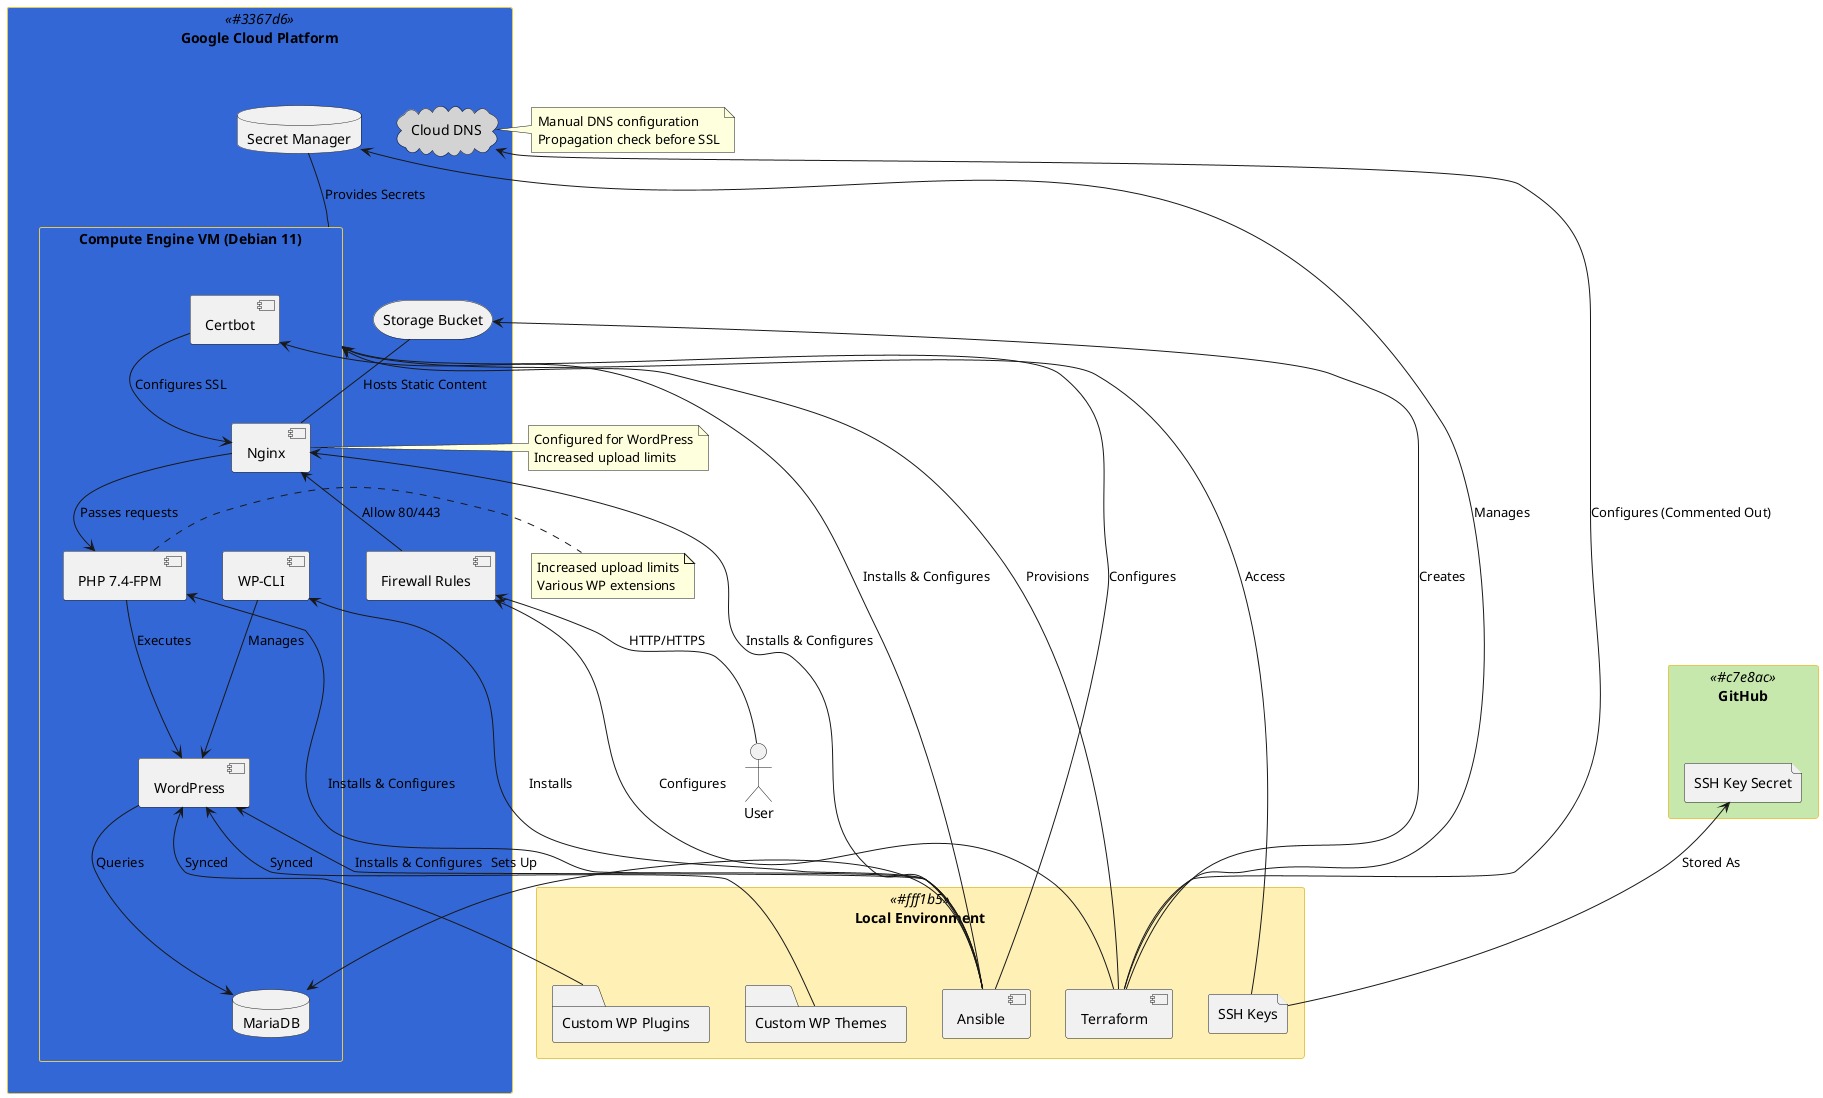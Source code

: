@startuml
!define GCP #3367d6
!define EXTERNAL #c7e8ac
!define LOCAL #fff1b5

skinparam rectangle {
    BackgroundColor<<GCP>> GCP
    BorderColor #236ab1
    BackgroundColor<<EXTERNAL>> EXTERNAL
    BorderColor #7fb03f
    BackgroundColor<<LOCAL>> LOCAL
    BorderColor #e6c84c
}

actor "User" as User

rectangle "Google Cloud Platform" <<GCP>> {
    rectangle "Compute Engine VM (Debian 11)" as VM {
        component "Nginx" as WebServer
        component "PHP 7.4-FPM" as PHP
        component "WordPress" as WP
        component "WP-CLI" as WPCLI
        database "MariaDB" as DB
        component "Certbot" as Certbot
    }

    cloud "Cloud DNS" as DNS #lightgrey
    database "Secret Manager" as SecretManager
    storage "Storage Bucket" as Bucket
    component "Firewall Rules" as Firewall
}

rectangle "GitHub" <<EXTERNAL>> {
    file "SSH Key Secret" as GitHubSecret
}

rectangle "Local Environment" <<LOCAL>> {
    component "Terraform" as TF
    component "Ansible" as Ansible
    file "SSH Keys" as SSHKeys
    folder "Custom WP Themes" as Themes
    folder "Custom WP Plugins" as Plugins
}

User -up-> Firewall : HTTP/HTTPS
Firewall -up-> WebServer : Allow 80/443

TF -up-> VM : Provisions
TF -up-> SecretManager : Manages
TF -up-> Bucket : Creates
TF -up-> Firewall : Configures
TF -up-> DNS : Configures (Commented Out)

Ansible -up-> VM : Configures
Ansible -up-> WebServer : Installs & Configures
Ansible -up-> PHP : Installs & Configures
Ansible -up-> WP : Installs & Configures
Ansible -up-> DB : Sets Up
Ansible -up-> Certbot : Installs & Configures
Ansible -up-> WPCLI : Installs

SSHKeys -up-> VM : Access
SSHKeys -up-> GitHubSecret : Stored As

SecretManager -- VM : Provides Secrets
Bucket -- WebServer : Hosts Static Content

Themes -up-> WP : Synced
Plugins -up-> WP : Synced

WebServer --> PHP : Passes requests
PHP --> WP : Executes
WP --> DB : Queries
WPCLI --> WP : Manages
Certbot --> WebServer : Configures SSL

note right of DNS
  Manual DNS configuration
  Propagation check before SSL
end note

note right of WebServer
  Configured for WordPress
  Increased upload limits
end note

note right of PHP
  Increased upload limits
  Various WP extensions
end note
@enduml
